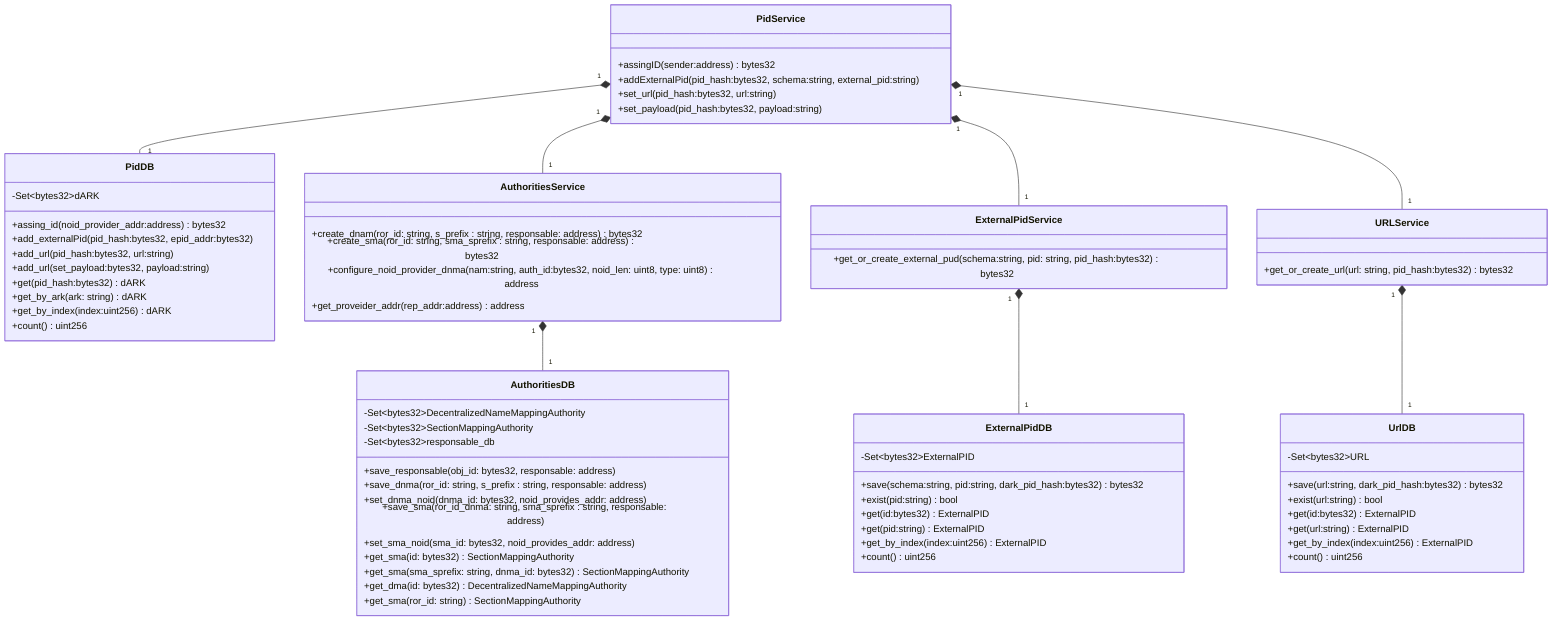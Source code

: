 classDiagram

    class AuthoritiesDB{
        -Set~bytes32~DecentralizedNameMappingAuthority
        -Set~bytes32~SectionMappingAuthority
        -Set~bytes32~responsable_db

        +save_responsable(obj_id: bytes32, responsable: address)
        +save_dnma(ror_id: string, s_prefix : string, responsable: address)
        +set_dnma_noid(dnma_id: bytes32, noid_provides_addr: address)
        +save_sma(ror_id_dnma: string, sma_sprefix : string, responsable: address)
        +set_sma_noid(sma_id: bytes32, noid_provides_addr: address)
        
        +get_sma(id: bytes32) SectionMappingAuthority
        +get_sma(sma_sprefix: string, dnma_id: bytes32) SectionMappingAuthority

        +get_dma(id: bytes32) DecentralizedNameMappingAuthority
        +get_sma(ror_id: string) SectionMappingAuthority
    }

    class ExternalPidDB{
        -Set~bytes32~ExternalPID

        +save(schema:string, pid:string, dark_pid_hash:bytes32) bytes32
        +exist(pid:string) bool
        +get(id:bytes32) ExternalPID
        +get(pid:string) ExternalPID
        +get_by_index(index:uint256) ExternalPID
        +count() uint256
    }

    class PidDB{
        -Set~bytes32~dARK
        +assing_id(noid_provider_addr:address) bytes32
        
        +add_externalPid(pid_hash:bytes32, epid_addr:bytes32)
        +add_url(pid_hash:bytes32, url:string)
        +add_url(set_payload:bytes32, payload:string)

        +get(pid_hash:bytes32) dARK
        +get_by_ark(ark: string) dARK
        +get_by_index(index:uint256) dARK
        +count() uint256
    }


    class AuthoritiesService{
        +create_dnam(ror_id: string, s_prefix : string, responsable: address) bytes32
        +create_sma(ror_id: string, sma_sprefix : string, responsable: address) bytes32
        +configure_noid_provider_dnma(nam:string, auth_id:bytes32, noid_len: uint8, type: uint8) address
        +get_proveider_addr(rep_addr:address) address
    }

    AuthoritiesService "1" *--  "1" AuthoritiesDB

    class PidService{
        +assingID(sender:address) bytes32
        +addExternalPid(pid_hash:bytes32, schema:string, external_pid:string)
        +set_url(pid_hash:bytes32, url:string)
        +set_payload(pid_hash:bytes32, payload:string)

    }

    PidService "1" *--  "1" AuthoritiesService
    PidService "1" *--  "1" ExternalPidService
    PidService "1" *--  "1" PidDB

    class ExternalPidService{
        +get_or_create_external_pud(schema:string, pid: string, pid_hash:bytes32) bytes32
    }

    ExternalPidService "1" *--  "1" ExternalPidDB

    PidService "1" *--  "1" URLService
    
    class URLService{
        +get_or_create_url(url: string, pid_hash:bytes32) bytes32
    }
    
    URLService "1" *--  "1" UrlDB

    class UrlDB{
        -Set~bytes32~URL

        +save(url:string, dark_pid_hash:bytes32) bytes32
        +exist(url:string) bool
        +get(id:bytes32) ExternalPID
        +get(url:string) ExternalPID
        +get_by_index(index:uint256) ExternalPID
        +count() uint256
    }